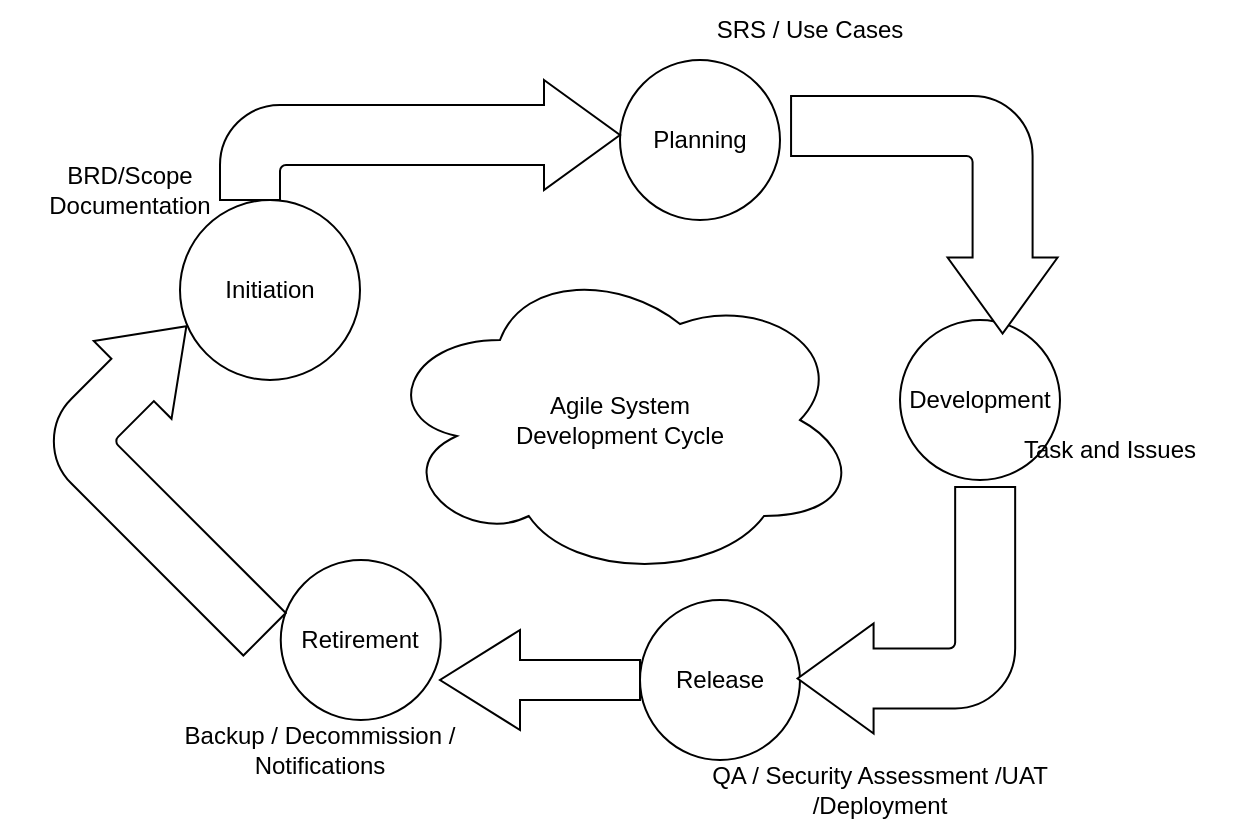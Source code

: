 <mxfile version="23.1.2" type="github">
  <diagram name="Page-1" id="zfi_z39KRMZiAdqfa__p">
    <mxGraphModel dx="1098" dy="506" grid="1" gridSize="10" guides="1" tooltips="1" connect="1" arrows="1" fold="1" page="1" pageScale="1" pageWidth="850" pageHeight="1100" math="0" shadow="0">
      <root>
        <mxCell id="0" />
        <mxCell id="1" parent="0" />
        <mxCell id="br7aP03rx6v40O2pfSzx-1" value="Agile System &lt;br&gt;Development Cycle" style="ellipse;shape=cloud;whiteSpace=wrap;html=1;" vertex="1" parent="1">
          <mxGeometry x="360" y="250" width="240" height="160" as="geometry" />
        </mxCell>
        <mxCell id="br7aP03rx6v40O2pfSzx-2" value="Initiation" style="ellipse;whiteSpace=wrap;html=1;aspect=fixed;" vertex="1" parent="1">
          <mxGeometry x="260" y="220" width="90" height="90" as="geometry" />
        </mxCell>
        <mxCell id="br7aP03rx6v40O2pfSzx-3" value="Planning" style="ellipse;whiteSpace=wrap;html=1;aspect=fixed;" vertex="1" parent="1">
          <mxGeometry x="480" y="150" width="80" height="80" as="geometry" />
        </mxCell>
        <mxCell id="br7aP03rx6v40O2pfSzx-4" value="Development" style="ellipse;whiteSpace=wrap;html=1;aspect=fixed;" vertex="1" parent="1">
          <mxGeometry x="620" y="280" width="80" height="80" as="geometry" />
        </mxCell>
        <mxCell id="br7aP03rx6v40O2pfSzx-5" value="Release" style="ellipse;whiteSpace=wrap;html=1;aspect=fixed;" vertex="1" parent="1">
          <mxGeometry x="490" y="420" width="80" height="80" as="geometry" />
        </mxCell>
        <mxCell id="br7aP03rx6v40O2pfSzx-6" value="Retirement" style="ellipse;whiteSpace=wrap;html=1;aspect=fixed;" vertex="1" parent="1">
          <mxGeometry x="310.37" y="400" width="80" height="80" as="geometry" />
        </mxCell>
        <mxCell id="br7aP03rx6v40O2pfSzx-12" value="BRD/Scope Documentation" style="text;html=1;strokeColor=none;fillColor=none;align=center;verticalAlign=middle;whiteSpace=wrap;rounded=0;" vertex="1" parent="1">
          <mxGeometry x="170" y="200" width="130" height="30" as="geometry" />
        </mxCell>
        <mxCell id="br7aP03rx6v40O2pfSzx-13" value="SRS / Use Cases" style="text;html=1;strokeColor=none;fillColor=none;align=center;verticalAlign=middle;whiteSpace=wrap;rounded=0;" vertex="1" parent="1">
          <mxGeometry x="510" y="120" width="130" height="30" as="geometry" />
        </mxCell>
        <mxCell id="br7aP03rx6v40O2pfSzx-15" value="Task and Issues" style="text;html=1;strokeColor=none;fillColor=none;align=center;verticalAlign=middle;whiteSpace=wrap;rounded=0;" vertex="1" parent="1">
          <mxGeometry x="660" y="330" width="130" height="30" as="geometry" />
        </mxCell>
        <mxCell id="br7aP03rx6v40O2pfSzx-17" value="QA / Security Assessment /UAT /Deployment" style="text;html=1;strokeColor=none;fillColor=none;align=center;verticalAlign=middle;whiteSpace=wrap;rounded=0;" vertex="1" parent="1">
          <mxGeometry x="510" y="500" width="200" height="30" as="geometry" />
        </mxCell>
        <mxCell id="br7aP03rx6v40O2pfSzx-18" value="Backup / Decommission / Notifications" style="text;html=1;strokeColor=none;fillColor=none;align=center;verticalAlign=middle;whiteSpace=wrap;rounded=0;" vertex="1" parent="1">
          <mxGeometry x="230" y="480" width="200" height="30" as="geometry" />
        </mxCell>
        <mxCell id="br7aP03rx6v40O2pfSzx-19" value="" style="html=1;shadow=0;dashed=0;align=center;verticalAlign=middle;shape=mxgraph.arrows2.bendArrow;dy=15;dx=38;notch=0;arrowHead=55;rounded=1;" vertex="1" parent="1">
          <mxGeometry x="280" y="160" width="200" height="60" as="geometry" />
        </mxCell>
        <mxCell id="br7aP03rx6v40O2pfSzx-21" value="" style="html=1;shadow=0;dashed=0;align=center;verticalAlign=middle;shape=mxgraph.arrows2.bendArrow;dy=15;dx=38;notch=0;arrowHead=55;rounded=1;rotation=90;" vertex="1" parent="1">
          <mxGeometry x="572.77" y="160.72" width="118.79" height="133.26" as="geometry" />
        </mxCell>
        <mxCell id="br7aP03rx6v40O2pfSzx-22" value="" style="html=1;shadow=0;dashed=0;align=center;verticalAlign=middle;shape=mxgraph.arrows2.bendArrow;dy=15;dx=38;notch=0;arrowHead=55;rounded=1;rotation=-180;" vertex="1" parent="1">
          <mxGeometry x="568.79" y="363.48" width="108.79" height="123.26" as="geometry" />
        </mxCell>
        <mxCell id="br7aP03rx6v40O2pfSzx-23" value="" style="html=1;shadow=0;dashed=0;align=center;verticalAlign=middle;shape=mxgraph.arrows2.bendArrow;dy=15;dx=38;notch=0;arrowHead=55;rounded=1;rotation=-45;" vertex="1" parent="1">
          <mxGeometry x="219.57" y="273.66" width="96.28" height="164.07" as="geometry" />
        </mxCell>
        <mxCell id="br7aP03rx6v40O2pfSzx-25" value="" style="html=1;shadow=0;dashed=0;align=center;verticalAlign=middle;shape=mxgraph.arrows2.arrow;dy=0.6;dx=40;flipH=1;notch=0;" vertex="1" parent="1">
          <mxGeometry x="390" y="435" width="100" height="50" as="geometry" />
        </mxCell>
      </root>
    </mxGraphModel>
  </diagram>
</mxfile>

